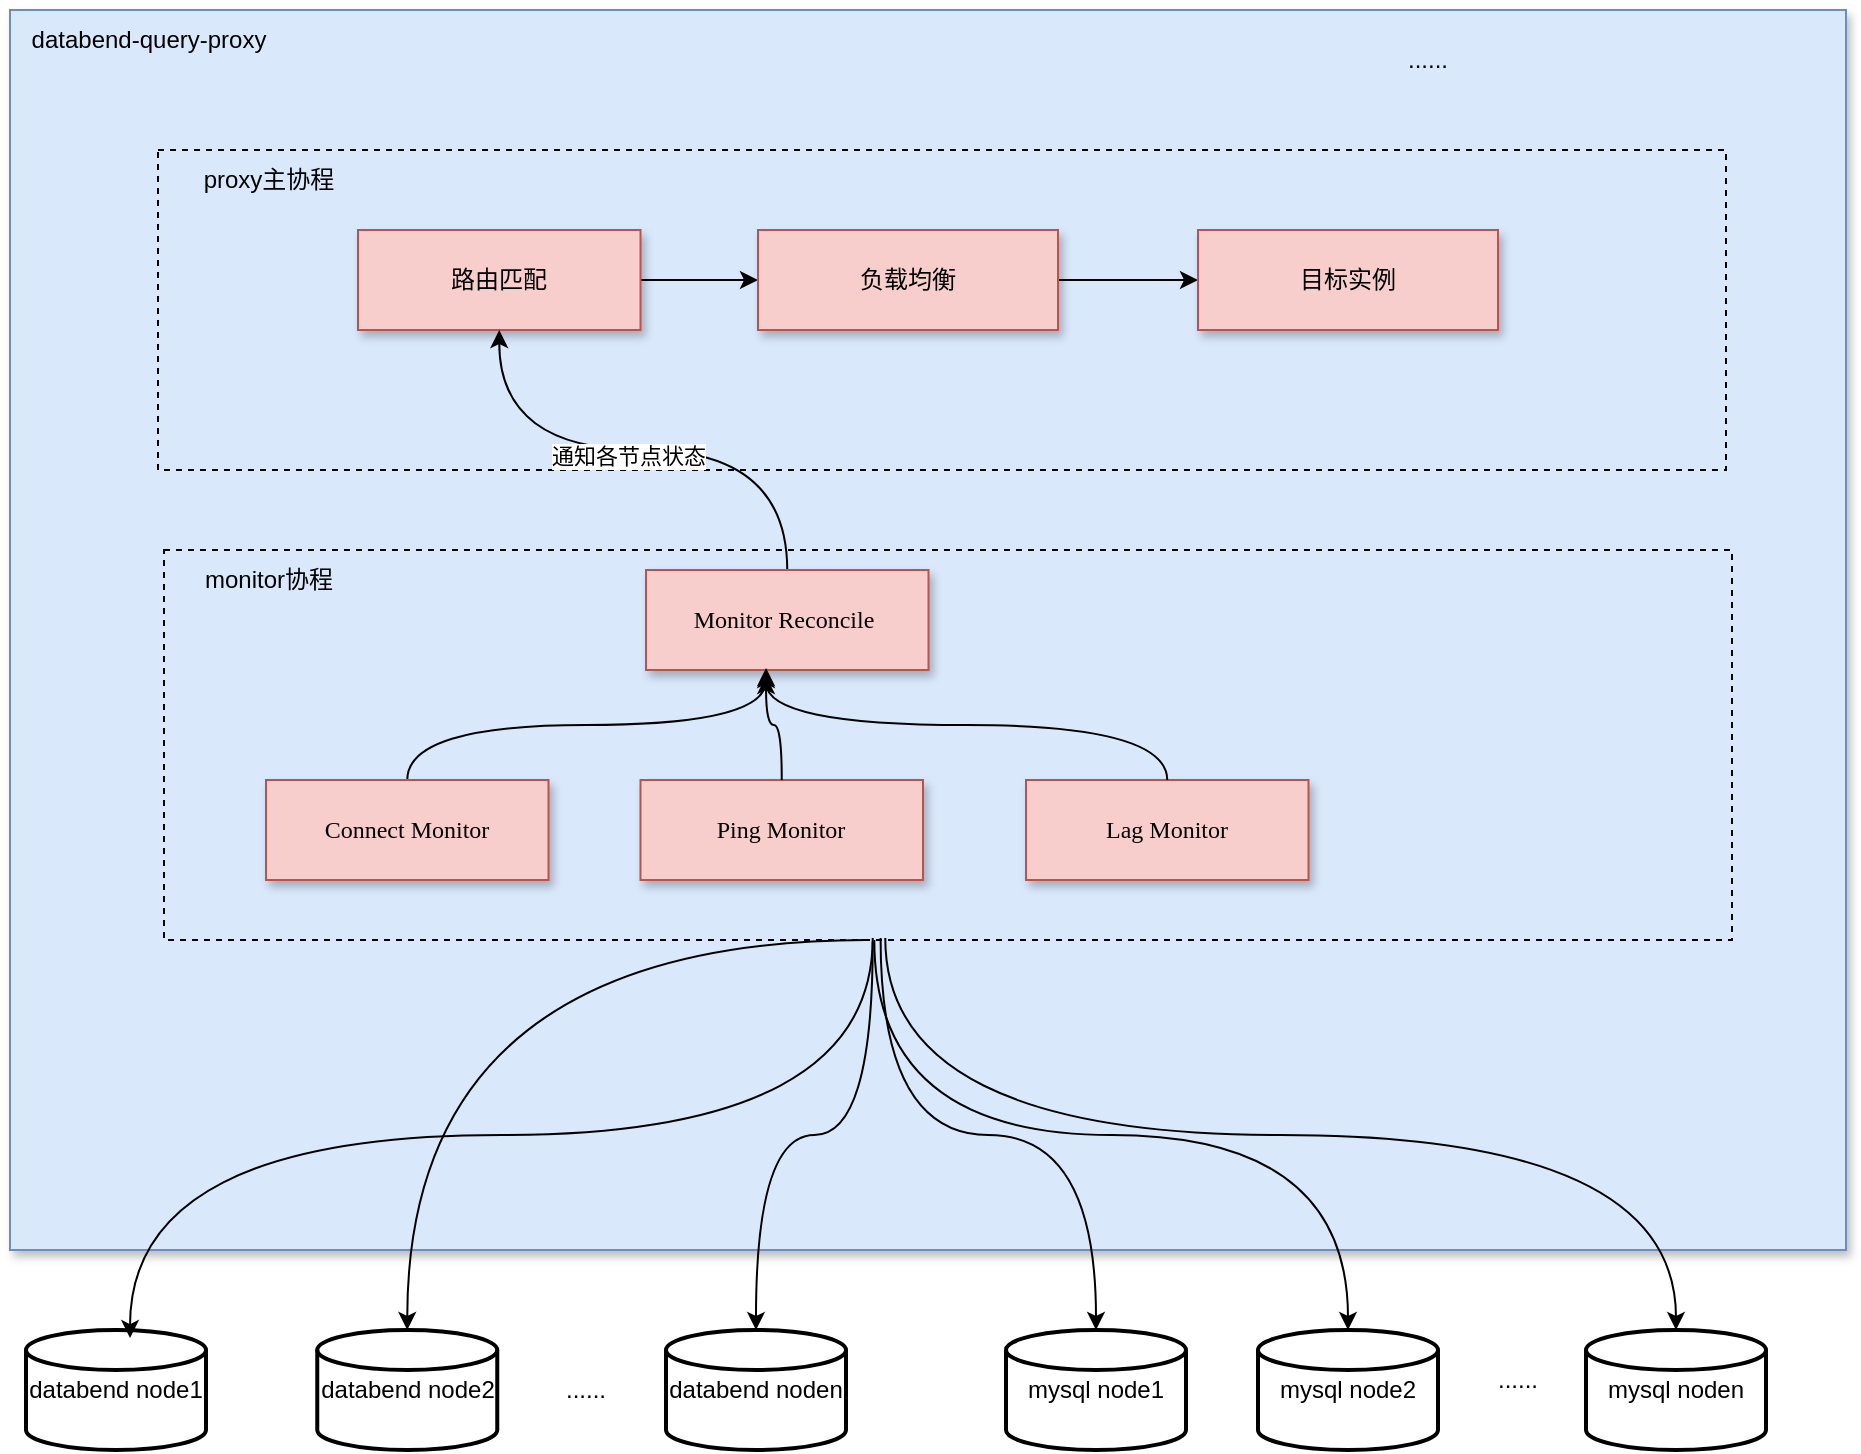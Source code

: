 <mxfile version="24.8.6">
  <diagram name="第 1 页" id="2Dzi-kGkPISYCDK14bps">
    <mxGraphModel dx="1228" dy="744" grid="1" gridSize="10" guides="1" tooltips="1" connect="1" arrows="1" fold="1" page="1" pageScale="1" pageWidth="1654" pageHeight="1169" math="0" shadow="0">
      <root>
        <mxCell id="0" />
        <mxCell id="1" parent="0" />
        <mxCell id="YAg6dhcQ8J9fwgAFvM_q-2" value="" style="rounded=0;whiteSpace=wrap;html=1;fillColor=#dae8fc;strokeColor=#6c8ebf;shadow=1;fontFamily=Tahoma;" parent="1" vertex="1">
          <mxGeometry x="172" y="200" width="918" height="620" as="geometry" />
        </mxCell>
        <mxCell id="YAg6dhcQ8J9fwgAFvM_q-4" value="databend-query-proxy" style="text;strokeColor=none;align=center;fillColor=none;html=1;verticalAlign=middle;whiteSpace=wrap;rounded=0;" parent="1" vertex="1">
          <mxGeometry x="170" y="200" width="143" height="30" as="geometry" />
        </mxCell>
        <mxCell id="YAg6dhcQ8J9fwgAFvM_q-5" value="databend node1" style="strokeWidth=2;html=1;shape=mxgraph.flowchart.database;whiteSpace=wrap;" parent="1" vertex="1">
          <mxGeometry x="180" y="860" width="90" height="60" as="geometry" />
        </mxCell>
        <mxCell id="YAg6dhcQ8J9fwgAFvM_q-6" value="mysql node1" style="strokeWidth=2;html=1;shape=mxgraph.flowchart.database;whiteSpace=wrap;" parent="1" vertex="1">
          <mxGeometry x="670" y="860" width="90" height="60" as="geometry" />
        </mxCell>
        <mxCell id="YAg6dhcQ8J9fwgAFvM_q-11" value="......" style="text;strokeColor=none;align=center;fillColor=none;html=1;verticalAlign=middle;whiteSpace=wrap;rounded=0;" parent="1" vertex="1">
          <mxGeometry x="846" y="210" width="70" height="30" as="geometry" />
        </mxCell>
        <mxCell id="YAg6dhcQ8J9fwgAFvM_q-19" value="" style="rounded=0;whiteSpace=wrap;html=1;fillColor=none;dashed=1;" parent="1" vertex="1">
          <mxGeometry x="246" y="270" width="784" height="160" as="geometry" />
        </mxCell>
        <mxCell id="E23ufGga3pwI-AxH89j4-6" style="edgeStyle=orthogonalEdgeStyle;rounded=0;orthogonalLoop=1;jettySize=auto;html=1;exitX=1;exitY=0.5;exitDx=0;exitDy=0;entryX=0;entryY=0.5;entryDx=0;entryDy=0;" parent="1" source="YAg6dhcQ8J9fwgAFvM_q-25" target="E23ufGga3pwI-AxH89j4-1" edge="1">
          <mxGeometry relative="1" as="geometry" />
        </mxCell>
        <mxCell id="YAg6dhcQ8J9fwgAFvM_q-25" value="路由匹配" style="rounded=0;whiteSpace=wrap;html=1;fillColor=#f8cecc;strokeColor=#b85450;shadow=1;fontFamily=Tahoma;" parent="1" vertex="1">
          <mxGeometry x="346" y="310" width="141.25" height="50" as="geometry" />
        </mxCell>
        <mxCell id="E23ufGga3pwI-AxH89j4-7" style="edgeStyle=orthogonalEdgeStyle;rounded=0;orthogonalLoop=1;jettySize=auto;html=1;exitX=1;exitY=0.5;exitDx=0;exitDy=0;" parent="1" source="E23ufGga3pwI-AxH89j4-1" target="E23ufGga3pwI-AxH89j4-4" edge="1">
          <mxGeometry relative="1" as="geometry" />
        </mxCell>
        <mxCell id="E23ufGga3pwI-AxH89j4-1" value="负载均衡" style="rounded=0;whiteSpace=wrap;html=1;fillColor=#f8cecc;strokeColor=#b85450;shadow=1;fontFamily=Tahoma;" parent="1" vertex="1">
          <mxGeometry x="546" y="310" width="150" height="50" as="geometry" />
        </mxCell>
        <mxCell id="E23ufGga3pwI-AxH89j4-2" value="" style="rounded=0;whiteSpace=wrap;html=1;fillColor=none;dashed=1;" parent="1" vertex="1">
          <mxGeometry x="249" y="470" width="784" height="195" as="geometry" />
        </mxCell>
        <mxCell id="E23ufGga3pwI-AxH89j4-3" value="proxy主协程" style="text;strokeColor=none;align=center;fillColor=none;html=1;verticalAlign=middle;whiteSpace=wrap;rounded=0;" parent="1" vertex="1">
          <mxGeometry x="230" y="270" width="143" height="30" as="geometry" />
        </mxCell>
        <mxCell id="E23ufGga3pwI-AxH89j4-4" value="目标实例" style="rounded=0;whiteSpace=wrap;html=1;fillColor=#f8cecc;strokeColor=#b85450;shadow=1;fontFamily=Tahoma;" parent="1" vertex="1">
          <mxGeometry x="766" y="310" width="150" height="50" as="geometry" />
        </mxCell>
        <mxCell id="E23ufGga3pwI-AxH89j4-25" style="edgeStyle=orthogonalEdgeStyle;rounded=0;orthogonalLoop=1;jettySize=auto;html=1;exitX=0.5;exitY=0;exitDx=0;exitDy=0;entryX=0.5;entryY=1;entryDx=0;entryDy=0;curved=1;" parent="1" source="E23ufGga3pwI-AxH89j4-8" target="YAg6dhcQ8J9fwgAFvM_q-25" edge="1">
          <mxGeometry relative="1" as="geometry" />
        </mxCell>
        <mxCell id="E23ufGga3pwI-AxH89j4-26" value="通知各节点状态" style="edgeLabel;html=1;align=center;verticalAlign=middle;resizable=0;points=[];" parent="E23ufGga3pwI-AxH89j4-25" vertex="1" connectable="0">
          <mxGeometry x="0.058" y="3" relative="1" as="geometry">
            <mxPoint as="offset" />
          </mxGeometry>
        </mxCell>
        <mxCell id="E23ufGga3pwI-AxH89j4-8" value="Monitor Reconcile&amp;nbsp;" style="rounded=0;whiteSpace=wrap;html=1;fillColor=#f8cecc;strokeColor=#b85450;shadow=1;fontFamily=Tahoma;" parent="1" vertex="1">
          <mxGeometry x="490" y="480" width="141.25" height="50" as="geometry" />
        </mxCell>
        <mxCell id="E23ufGga3pwI-AxH89j4-13" style="edgeStyle=orthogonalEdgeStyle;rounded=0;orthogonalLoop=1;jettySize=auto;html=1;exitX=0.5;exitY=0;exitDx=0;exitDy=0;entryX=0.425;entryY=0.98;entryDx=0;entryDy=0;entryPerimeter=0;curved=1;" parent="1" source="E23ufGga3pwI-AxH89j4-9" target="E23ufGga3pwI-AxH89j4-8" edge="1">
          <mxGeometry relative="1" as="geometry" />
        </mxCell>
        <mxCell id="E23ufGga3pwI-AxH89j4-9" value="Connect Monitor" style="rounded=0;whiteSpace=wrap;html=1;fillColor=#f8cecc;strokeColor=#b85450;shadow=1;fontFamily=Tahoma;" parent="1" vertex="1">
          <mxGeometry x="300" y="585" width="141.25" height="50" as="geometry" />
        </mxCell>
        <mxCell id="E23ufGga3pwI-AxH89j4-10" value="Ping Monitor" style="rounded=0;whiteSpace=wrap;html=1;fillColor=#f8cecc;strokeColor=#b85450;shadow=1;fontFamily=Tahoma;" parent="1" vertex="1">
          <mxGeometry x="487.25" y="585" width="141.25" height="50" as="geometry" />
        </mxCell>
        <mxCell id="E23ufGga3pwI-AxH89j4-11" value="monitor协程" style="text;strokeColor=none;align=center;fillColor=none;html=1;verticalAlign=middle;whiteSpace=wrap;rounded=0;" parent="1" vertex="1">
          <mxGeometry x="230" y="470" width="143" height="30" as="geometry" />
        </mxCell>
        <mxCell id="E23ufGga3pwI-AxH89j4-12" value="Lag Monitor" style="rounded=0;whiteSpace=wrap;html=1;fillColor=#f8cecc;strokeColor=#b85450;shadow=1;fontFamily=Tahoma;" parent="1" vertex="1">
          <mxGeometry x="680" y="585" width="141.25" height="50" as="geometry" />
        </mxCell>
        <mxCell id="E23ufGga3pwI-AxH89j4-14" style="edgeStyle=orthogonalEdgeStyle;rounded=0;orthogonalLoop=1;jettySize=auto;html=1;exitX=0.5;exitY=0;exitDx=0;exitDy=0;entryX=0.425;entryY=1.06;entryDx=0;entryDy=0;entryPerimeter=0;curved=1;" parent="1" source="E23ufGga3pwI-AxH89j4-10" target="E23ufGga3pwI-AxH89j4-8" edge="1">
          <mxGeometry relative="1" as="geometry" />
        </mxCell>
        <mxCell id="E23ufGga3pwI-AxH89j4-16" style="edgeStyle=orthogonalEdgeStyle;rounded=0;orthogonalLoop=1;jettySize=auto;html=1;exitX=0.5;exitY=0;exitDx=0;exitDy=0;entryX=0.425;entryY=1;entryDx=0;entryDy=0;entryPerimeter=0;curved=1;" parent="1" source="E23ufGga3pwI-AxH89j4-12" target="E23ufGga3pwI-AxH89j4-8" edge="1">
          <mxGeometry relative="1" as="geometry" />
        </mxCell>
        <mxCell id="E23ufGga3pwI-AxH89j4-17" value="databend node2" style="strokeWidth=2;html=1;shape=mxgraph.flowchart.database;whiteSpace=wrap;" parent="1" vertex="1">
          <mxGeometry x="325.63" y="860" width="90" height="60" as="geometry" />
        </mxCell>
        <mxCell id="E23ufGga3pwI-AxH89j4-18" value="databend noden" style="strokeWidth=2;html=1;shape=mxgraph.flowchart.database;whiteSpace=wrap;" parent="1" vertex="1">
          <mxGeometry x="500" y="860" width="90" height="60" as="geometry" />
        </mxCell>
        <mxCell id="E23ufGga3pwI-AxH89j4-20" value="......" style="text;strokeColor=none;align=center;fillColor=none;html=1;verticalAlign=middle;whiteSpace=wrap;rounded=0;" parent="1" vertex="1">
          <mxGeometry x="420" y="875" width="80" height="30" as="geometry" />
        </mxCell>
        <mxCell id="E23ufGga3pwI-AxH89j4-21" value="mysql node2" style="strokeWidth=2;html=1;shape=mxgraph.flowchart.database;whiteSpace=wrap;" parent="1" vertex="1">
          <mxGeometry x="796" y="860" width="90" height="60" as="geometry" />
        </mxCell>
        <mxCell id="E23ufGga3pwI-AxH89j4-22" value="mysql noden" style="strokeWidth=2;html=1;shape=mxgraph.flowchart.database;whiteSpace=wrap;" parent="1" vertex="1">
          <mxGeometry x="960" y="860" width="90" height="60" as="geometry" />
        </mxCell>
        <mxCell id="E23ufGga3pwI-AxH89j4-24" value="......" style="text;strokeColor=none;align=center;fillColor=none;html=1;verticalAlign=middle;whiteSpace=wrap;rounded=0;" parent="1" vertex="1">
          <mxGeometry x="886" y="870" width="80" height="30" as="geometry" />
        </mxCell>
        <mxCell id="E23ufGga3pwI-AxH89j4-27" style="edgeStyle=orthogonalEdgeStyle;rounded=0;orthogonalLoop=1;jettySize=auto;html=1;exitX=0.452;exitY=0.995;exitDx=0;exitDy=0;entryX=0.578;entryY=0.067;entryDx=0;entryDy=0;entryPerimeter=0;curved=1;exitPerimeter=0;" parent="1" source="E23ufGga3pwI-AxH89j4-2" target="YAg6dhcQ8J9fwgAFvM_q-5" edge="1">
          <mxGeometry relative="1" as="geometry" />
        </mxCell>
        <mxCell id="E23ufGga3pwI-AxH89j4-28" style="edgeStyle=orthogonalEdgeStyle;rounded=0;orthogonalLoop=1;jettySize=auto;html=1;entryX=0.5;entryY=0;entryDx=0;entryDy=0;entryPerimeter=0;curved=1;" parent="1" target="E23ufGga3pwI-AxH89j4-17" edge="1">
          <mxGeometry relative="1" as="geometry">
            <mxPoint x="600" y="665" as="sourcePoint" />
          </mxGeometry>
        </mxCell>
        <mxCell id="E23ufGga3pwI-AxH89j4-29" style="edgeStyle=orthogonalEdgeStyle;rounded=0;orthogonalLoop=1;jettySize=auto;html=1;exitX=0.452;exitY=1.005;exitDx=0;exitDy=0;entryX=0.5;entryY=0;entryDx=0;entryDy=0;entryPerimeter=0;curved=1;exitPerimeter=0;" parent="1" source="E23ufGga3pwI-AxH89j4-2" target="E23ufGga3pwI-AxH89j4-18" edge="1">
          <mxGeometry relative="1" as="geometry" />
        </mxCell>
        <mxCell id="E23ufGga3pwI-AxH89j4-30" style="edgeStyle=orthogonalEdgeStyle;rounded=0;orthogonalLoop=1;jettySize=auto;html=1;exitX=0.457;exitY=0.995;exitDx=0;exitDy=0;entryX=0.5;entryY=0;entryDx=0;entryDy=0;entryPerimeter=0;curved=1;exitPerimeter=0;" parent="1" source="E23ufGga3pwI-AxH89j4-2" target="YAg6dhcQ8J9fwgAFvM_q-6" edge="1">
          <mxGeometry relative="1" as="geometry" />
        </mxCell>
        <mxCell id="E23ufGga3pwI-AxH89j4-31" style="edgeStyle=orthogonalEdgeStyle;rounded=0;orthogonalLoop=1;jettySize=auto;html=1;exitX=0.453;exitY=1;exitDx=0;exitDy=0;entryX=0.5;entryY=0;entryDx=0;entryDy=0;entryPerimeter=0;curved=1;exitPerimeter=0;" parent="1" source="E23ufGga3pwI-AxH89j4-2" target="E23ufGga3pwI-AxH89j4-21" edge="1">
          <mxGeometry relative="1" as="geometry" />
        </mxCell>
        <mxCell id="E23ufGga3pwI-AxH89j4-32" style="edgeStyle=orthogonalEdgeStyle;rounded=0;orthogonalLoop=1;jettySize=auto;html=1;entryX=0.5;entryY=0;entryDx=0;entryDy=0;entryPerimeter=0;curved=1;exitX=0.46;exitY=0.995;exitDx=0;exitDy=0;exitPerimeter=0;" parent="1" source="E23ufGga3pwI-AxH89j4-2" target="E23ufGga3pwI-AxH89j4-22" edge="1">
          <mxGeometry relative="1" as="geometry">
            <mxPoint x="641" y="665" as="sourcePoint" />
          </mxGeometry>
        </mxCell>
      </root>
    </mxGraphModel>
  </diagram>
</mxfile>
